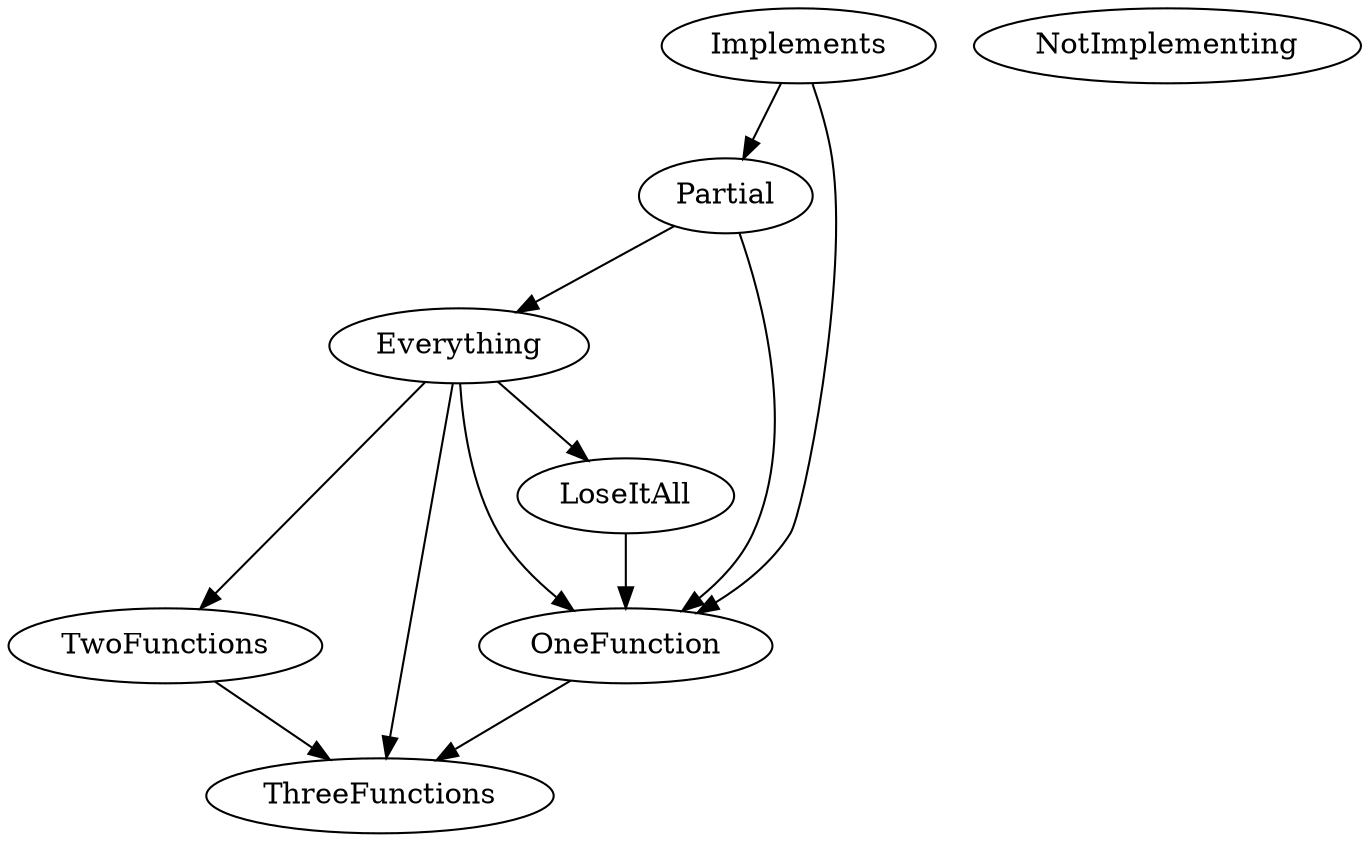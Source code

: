 digraph shuffled {
	Implements->Partial;
	Partial->Everything;
	Everything->LoseItAll;
	Everything->TwoFunctions;
	OneFunction->ThreeFunctions;
	TwoFunctions->ThreeFunctions;
	Everything->ThreeFunctions;
	Implements->OneFunction;
	Partial->OneFunction;
	Everything->OneFunction;
	LoseItAll->OneFunction;
	Everything;
	Implements;
	LoseItAll;
	NotImplementing;
	OneFunction;
	Partial;
	ThreeFunctions;
	TwoFunctions;

}

